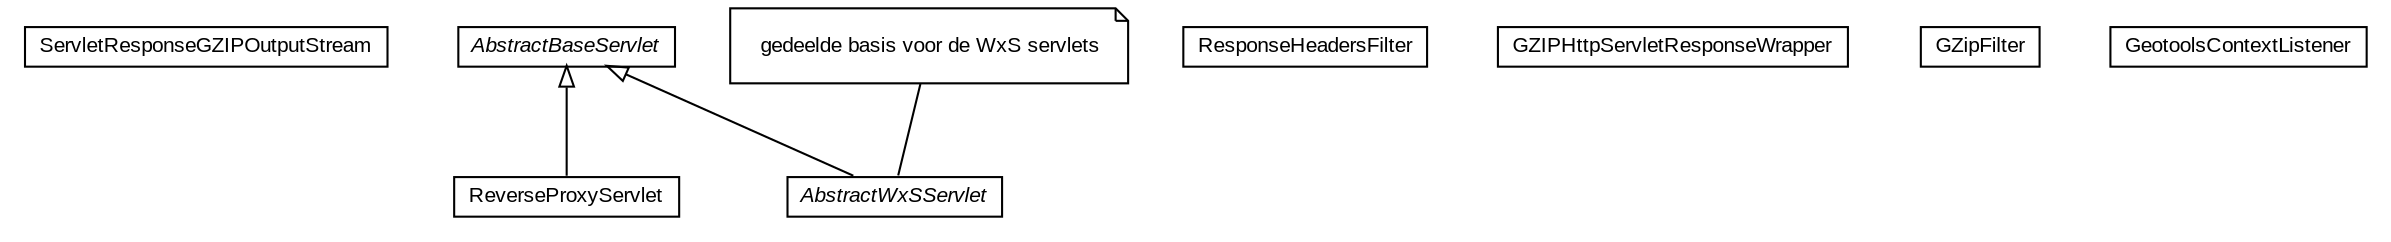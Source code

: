 #!/usr/local/bin/dot
#
# Class diagram 
# Generated by UMLGraph version R5_6-24-gf6e263 (http://www.umlgraph.org/)
#

digraph G {
	edge [fontname="arial",fontsize=10,labelfontname="arial",labelfontsize=10];
	node [fontname="arial",fontsize=10,shape=plaintext];
	nodesep=0.25;
	ranksep=0.5;
	// nl.mineleni.cbsviewer.servlet.ServletResponseGZIPOutputStream
	c0 [label=<<table title="nl.mineleni.cbsviewer.servlet.ServletResponseGZIPOutputStream" border="0" cellborder="1" cellspacing="0" cellpadding="2" port="p" href="./ServletResponseGZIPOutputStream.html">
		<tr><td><table border="0" cellspacing="0" cellpadding="1">
<tr><td align="center" balign="center"> ServletResponseGZIPOutputStream </td></tr>
		</table></td></tr>
		</table>>, URL="./ServletResponseGZIPOutputStream.html", fontname="arial", fontcolor="black", fontsize=10.0];
	// nl.mineleni.cbsviewer.servlet.ReverseProxyServlet
	c1 [label=<<table title="nl.mineleni.cbsviewer.servlet.ReverseProxyServlet" border="0" cellborder="1" cellspacing="0" cellpadding="2" port="p" href="./ReverseProxyServlet.html">
		<tr><td><table border="0" cellspacing="0" cellpadding="1">
<tr><td align="center" balign="center"> ReverseProxyServlet </td></tr>
		</table></td></tr>
		</table>>, URL="./ReverseProxyServlet.html", fontname="arial", fontcolor="black", fontsize=10.0];
	// nl.mineleni.cbsviewer.servlet.ResponseHeadersFilter
	c2 [label=<<table title="nl.mineleni.cbsviewer.servlet.ResponseHeadersFilter" border="0" cellborder="1" cellspacing="0" cellpadding="2" port="p" href="./ResponseHeadersFilter.html">
		<tr><td><table border="0" cellspacing="0" cellpadding="1">
<tr><td align="center" balign="center"> ResponseHeadersFilter </td></tr>
		</table></td></tr>
		</table>>, URL="./ResponseHeadersFilter.html", fontname="arial", fontcolor="black", fontsize=10.0];
	// nl.mineleni.cbsviewer.servlet.GZIPHttpServletResponseWrapper
	c3 [label=<<table title="nl.mineleni.cbsviewer.servlet.GZIPHttpServletResponseWrapper" border="0" cellborder="1" cellspacing="0" cellpadding="2" port="p" href="./GZIPHttpServletResponseWrapper.html">
		<tr><td><table border="0" cellspacing="0" cellpadding="1">
<tr><td align="center" balign="center"> GZIPHttpServletResponseWrapper </td></tr>
		</table></td></tr>
		</table>>, URL="./GZIPHttpServletResponseWrapper.html", fontname="arial", fontcolor="black", fontsize=10.0];
	// nl.mineleni.cbsviewer.servlet.GZipFilter
	c4 [label=<<table title="nl.mineleni.cbsviewer.servlet.GZipFilter" border="0" cellborder="1" cellspacing="0" cellpadding="2" port="p" href="./GZipFilter.html">
		<tr><td><table border="0" cellspacing="0" cellpadding="1">
<tr><td align="center" balign="center"> GZipFilter </td></tr>
		</table></td></tr>
		</table>>, URL="./GZipFilter.html", fontname="arial", fontcolor="black", fontsize=10.0];
	// nl.mineleni.cbsviewer.servlet.GeotoolsContextListener
	c5 [label=<<table title="nl.mineleni.cbsviewer.servlet.GeotoolsContextListener" border="0" cellborder="1" cellspacing="0" cellpadding="2" port="p" href="./GeotoolsContextListener.html">
		<tr><td><table border="0" cellspacing="0" cellpadding="1">
<tr><td align="center" balign="center"> GeotoolsContextListener </td></tr>
		</table></td></tr>
		</table>>, URL="./GeotoolsContextListener.html", fontname="arial", fontcolor="black", fontsize=10.0];
	// nl.mineleni.cbsviewer.servlet.AbstractWxSServlet
	c6 [label=<<table title="nl.mineleni.cbsviewer.servlet.AbstractWxSServlet" border="0" cellborder="1" cellspacing="0" cellpadding="2" port="p" href="./AbstractWxSServlet.html">
		<tr><td><table border="0" cellspacing="0" cellpadding="1">
<tr><td align="center" balign="center"><font face="arial italic"> AbstractWxSServlet </font></td></tr>
		</table></td></tr>
		</table>>, URL="./AbstractWxSServlet.html", fontname="arial", fontcolor="black", fontsize=10.0];
	// Note annotation
	n0cc6 [label=<<table title="nl.mineleni.cbsviewer.servlet.AbstractWxSServlet" border="0" cellborder="0" cellspacing="0" cellpadding="2" port="p" href="./AbstractWxSServlet.html">
		<tr><td><table border="0" cellspacing="0" cellpadding="1">
<tr><td align="left" balign="left"> gedeelde basis voor de WxS servlets </td></tr>
		</table></td></tr>
		</table>>, fontname="arial", fontcolor="black", fontsize=10.0, shape=note];
	n0cc6 -> c6:p[arrowhead=none];
	// nl.mineleni.cbsviewer.servlet.AbstractBaseServlet
	c7 [label=<<table title="nl.mineleni.cbsviewer.servlet.AbstractBaseServlet" border="0" cellborder="1" cellspacing="0" cellpadding="2" port="p" href="./AbstractBaseServlet.html">
		<tr><td><table border="0" cellspacing="0" cellpadding="1">
<tr><td align="center" balign="center"><font face="arial italic"> AbstractBaseServlet </font></td></tr>
		</table></td></tr>
		</table>>, URL="./AbstractBaseServlet.html", fontname="arial", fontcolor="black", fontsize=10.0];
	//nl.mineleni.cbsviewer.servlet.ReverseProxyServlet extends nl.mineleni.cbsviewer.servlet.AbstractBaseServlet
	c7:p -> c1:p [dir=back,arrowtail=empty];
	//nl.mineleni.cbsviewer.servlet.AbstractWxSServlet extends nl.mineleni.cbsviewer.servlet.AbstractBaseServlet
	c7:p -> c6:p [dir=back,arrowtail=empty];
}

